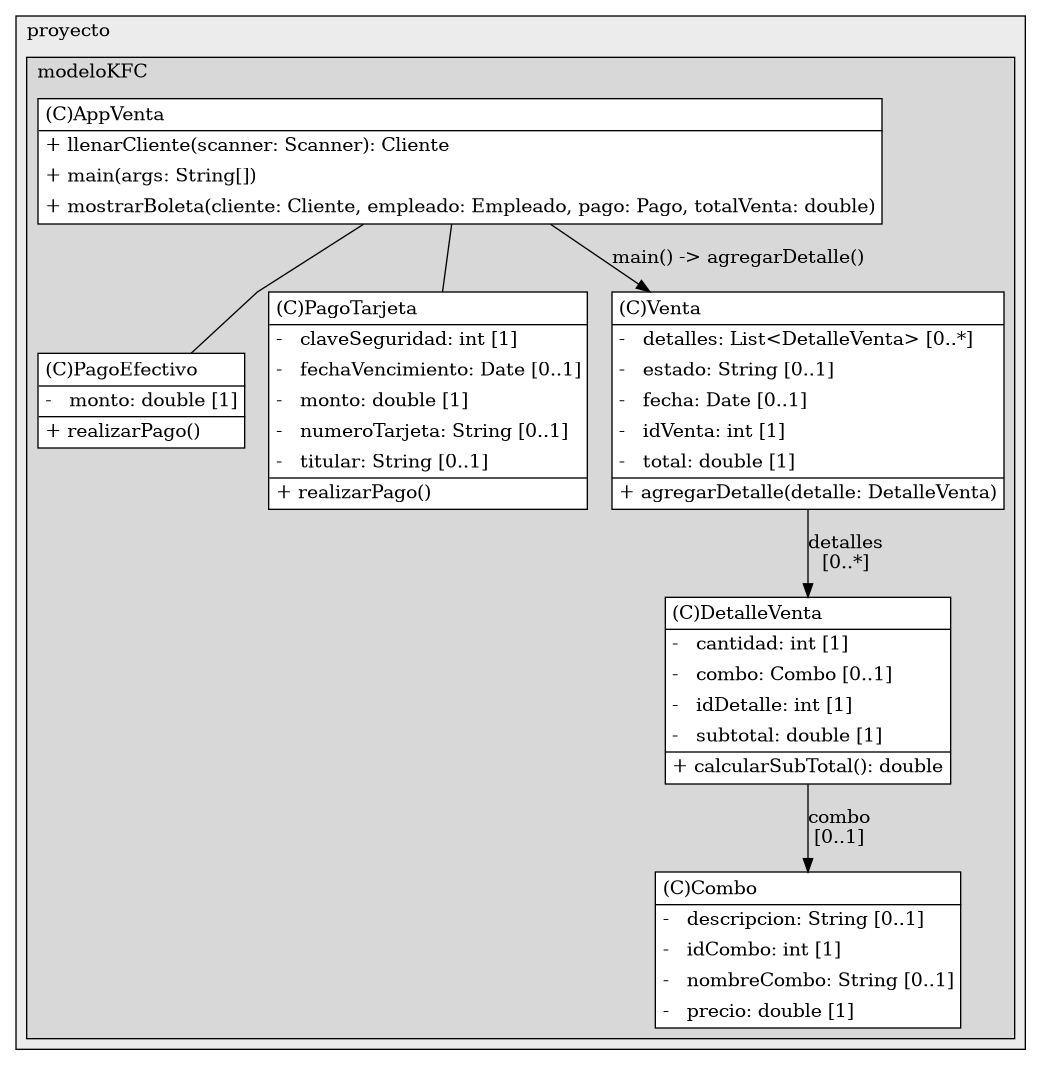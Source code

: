 @startuml

/' diagram meta data start
config=StructureConfiguration;
{
  "projectClassification": {
    "searchMode": "OpenProject", // OpenProject, AllProjects
    "includedProjects": "",
    "pathEndKeywords": "*.impl",
    "isClientPath": "",
    "isClientName": "",
    "isTestPath": "",
    "isTestName": "",
    "isMappingPath": "",
    "isMappingName": "",
    "isDataAccessPath": "",
    "isDataAccessName": "",
    "isDataStructurePath": "",
    "isDataStructureName": "",
    "isInterfaceStructuresPath": "",
    "isInterfaceStructuresName": "",
    "isEntryPointPath": "",
    "isEntryPointName": "",
    "treatFinalFieldsAsMandatory": false
  },
  "graphRestriction": {
    "classPackageExcludeFilter": "",
    "classPackageIncludeFilter": "",
    "classNameExcludeFilter": "",
    "classNameIncludeFilter": "",
    "methodNameExcludeFilter": "",
    "methodNameIncludeFilter": "",
    "removeByInheritance": "", // inheritance/annotation based filtering is done in a second step
    "removeByAnnotation": "",
    "removeByClassPackage": "", // cleanup the graph after inheritance/annotation based filtering is done
    "removeByClassName": "",
    "cutMappings": false,
    "cutEnum": true,
    "cutTests": true,
    "cutClient": true,
    "cutDataAccess": false,
    "cutInterfaceStructures": false,
    "cutDataStructures": false,
    "cutGetterAndSetter": true,
    "cutConstructors": true
  },
  "graphTraversal": {
    "forwardDepth": 6,
    "backwardDepth": 6,
    "classPackageExcludeFilter": "",
    "classPackageIncludeFilter": "",
    "classNameExcludeFilter": "",
    "classNameIncludeFilter": "",
    "methodNameExcludeFilter": "",
    "methodNameIncludeFilter": "",
    "hideMappings": false,
    "hideDataStructures": false,
    "hidePrivateMethods": true,
    "hideInterfaceCalls": true, // indirection: implementation -> interface (is hidden) -> implementation
    "onlyShowApplicationEntryPoints": false, // root node is included
    "useMethodCallsForStructureDiagram": "ForwardOnly" // ForwardOnly, BothDirections, No
  },
  "details": {
    "aggregation": "GroupByClass", // ByClass, GroupByClass, None
    "showClassGenericTypes": true,
    "showMethods": true,
    "showMethodParameterNames": true,
    "showMethodParameterTypes": true,
    "showMethodReturnType": true,
    "showPackageLevels": 2,
    "showDetailedClassStructure": true
  },
  "rootClass": "POO.proyecto.modeloKFC.Vista.AppVenta",
  "extensionCallbackMethod": "" // qualified.class.name#methodName - signature: public static String method(String)
}
diagram meta data end '/



digraph g {
    rankdir="TB"
    splines=polyline
    

'nodes 
subgraph cluster_984844027 { 
   	label=proyecto
	labeljust=l
	fillcolor="#ececec"
	style=filled
   
   subgraph cluster_78045305 { 
   	label=modeloKFC
	labeljust=l
	fillcolor="#d8d8d8"
	style=filled
   
   AppVenta2085757622[
	label=<<TABLE BORDER="1" CELLBORDER="0" CELLPADDING="4" CELLSPACING="0">
<TR><TD ALIGN="LEFT" >(C)AppVenta</TD></TR>
<HR/>
<TR><TD ALIGN="LEFT" >+ llenarCliente(scanner: Scanner): Cliente</TD></TR>
<TR><TD ALIGN="LEFT" >+ main(args: String[])</TD></TR>
<TR><TD ALIGN="LEFT" >+ mostrarBoleta(cliente: Cliente, empleado: Empleado, pago: Pago, totalVenta: double)</TD></TR>
</TABLE>>
	style=filled
	margin=0
	shape=plaintext
	fillcolor="#FFFFFF"
];

Combo307743424[
	label=<<TABLE BORDER="1" CELLBORDER="0" CELLPADDING="4" CELLSPACING="0">
<TR><TD ALIGN="LEFT" >(C)Combo</TD></TR>
<HR/>
<TR><TD ALIGN="LEFT" >-   descripcion: String [0..1]</TD></TR>
<TR><TD ALIGN="LEFT" >-   idCombo: int [1]</TD></TR>
<TR><TD ALIGN="LEFT" >-   nombreCombo: String [0..1]</TD></TR>
<TR><TD ALIGN="LEFT" >-   precio: double [1]</TD></TR>
</TABLE>>
	style=filled
	margin=0
	shape=plaintext
	fillcolor="#FFFFFF"
];

DetalleVenta307743424[
	label=<<TABLE BORDER="1" CELLBORDER="0" CELLPADDING="4" CELLSPACING="0">
<TR><TD ALIGN="LEFT" >(C)DetalleVenta</TD></TR>
<HR/>
<TR><TD ALIGN="LEFT" >-   cantidad: int [1]</TD></TR>
<TR><TD ALIGN="LEFT" >-   combo: Combo [0..1]</TD></TR>
<TR><TD ALIGN="LEFT" >-   idDetalle: int [1]</TD></TR>
<TR><TD ALIGN="LEFT" >-   subtotal: double [1]</TD></TR>
<HR/>
<TR><TD ALIGN="LEFT" >+ calcularSubTotal(): double</TD></TR>
</TABLE>>
	style=filled
	margin=0
	shape=plaintext
	fillcolor="#FFFFFF"
];

PagoEfectivo307743424[
	label=<<TABLE BORDER="1" CELLBORDER="0" CELLPADDING="4" CELLSPACING="0">
<TR><TD ALIGN="LEFT" >(C)PagoEfectivo</TD></TR>
<HR/>
<TR><TD ALIGN="LEFT" >-   monto: double [1]</TD></TR>
<HR/>
<TR><TD ALIGN="LEFT" >+ realizarPago()</TD></TR>
</TABLE>>
	style=filled
	margin=0
	shape=plaintext
	fillcolor="#FFFFFF"
];

PagoTarjeta307743424[
	label=<<TABLE BORDER="1" CELLBORDER="0" CELLPADDING="4" CELLSPACING="0">
<TR><TD ALIGN="LEFT" >(C)PagoTarjeta</TD></TR>
<HR/>
<TR><TD ALIGN="LEFT" >-   claveSeguridad: int [1]</TD></TR>
<TR><TD ALIGN="LEFT" >-   fechaVencimiento: Date [0..1]</TD></TR>
<TR><TD ALIGN="LEFT" >-   monto: double [1]</TD></TR>
<TR><TD ALIGN="LEFT" >-   numeroTarjeta: String [0..1]</TD></TR>
<TR><TD ALIGN="LEFT" >-   titular: String [0..1]</TD></TR>
<HR/>
<TR><TD ALIGN="LEFT" >+ realizarPago()</TD></TR>
</TABLE>>
	style=filled
	margin=0
	shape=plaintext
	fillcolor="#FFFFFF"
];

Venta307743424[
	label=<<TABLE BORDER="1" CELLBORDER="0" CELLPADDING="4" CELLSPACING="0">
<TR><TD ALIGN="LEFT" >(C)Venta</TD></TR>
<HR/>
<TR><TD ALIGN="LEFT" >-   detalles: List&lt;DetalleVenta&gt; [0..*]</TD></TR>
<TR><TD ALIGN="LEFT" >-   estado: String [0..1]</TD></TR>
<TR><TD ALIGN="LEFT" >-   fecha: Date [0..1]</TD></TR>
<TR><TD ALIGN="LEFT" >-   idVenta: int [1]</TD></TR>
<TR><TD ALIGN="LEFT" >-   total: double [1]</TD></TR>
<HR/>
<TR><TD ALIGN="LEFT" >+ agregarDetalle(detalle: DetalleVenta)</TD></TR>
</TABLE>>
	style=filled
	margin=0
	shape=plaintext
	fillcolor="#FFFFFF"
];
} 
} 

'edges    
AppVenta2085757622 -> PagoEfectivo307743424[arrowhead=none];
AppVenta2085757622 -> PagoTarjeta307743424[arrowhead=none];
AppVenta2085757622 -> Venta307743424[label="main() -> agregarDetalle()"];
DetalleVenta307743424 -> Combo307743424[label="combo
[0..1]"];
Venta307743424 -> DetalleVenta307743424[label="detalles
[0..*]"];
    
}
@enduml
